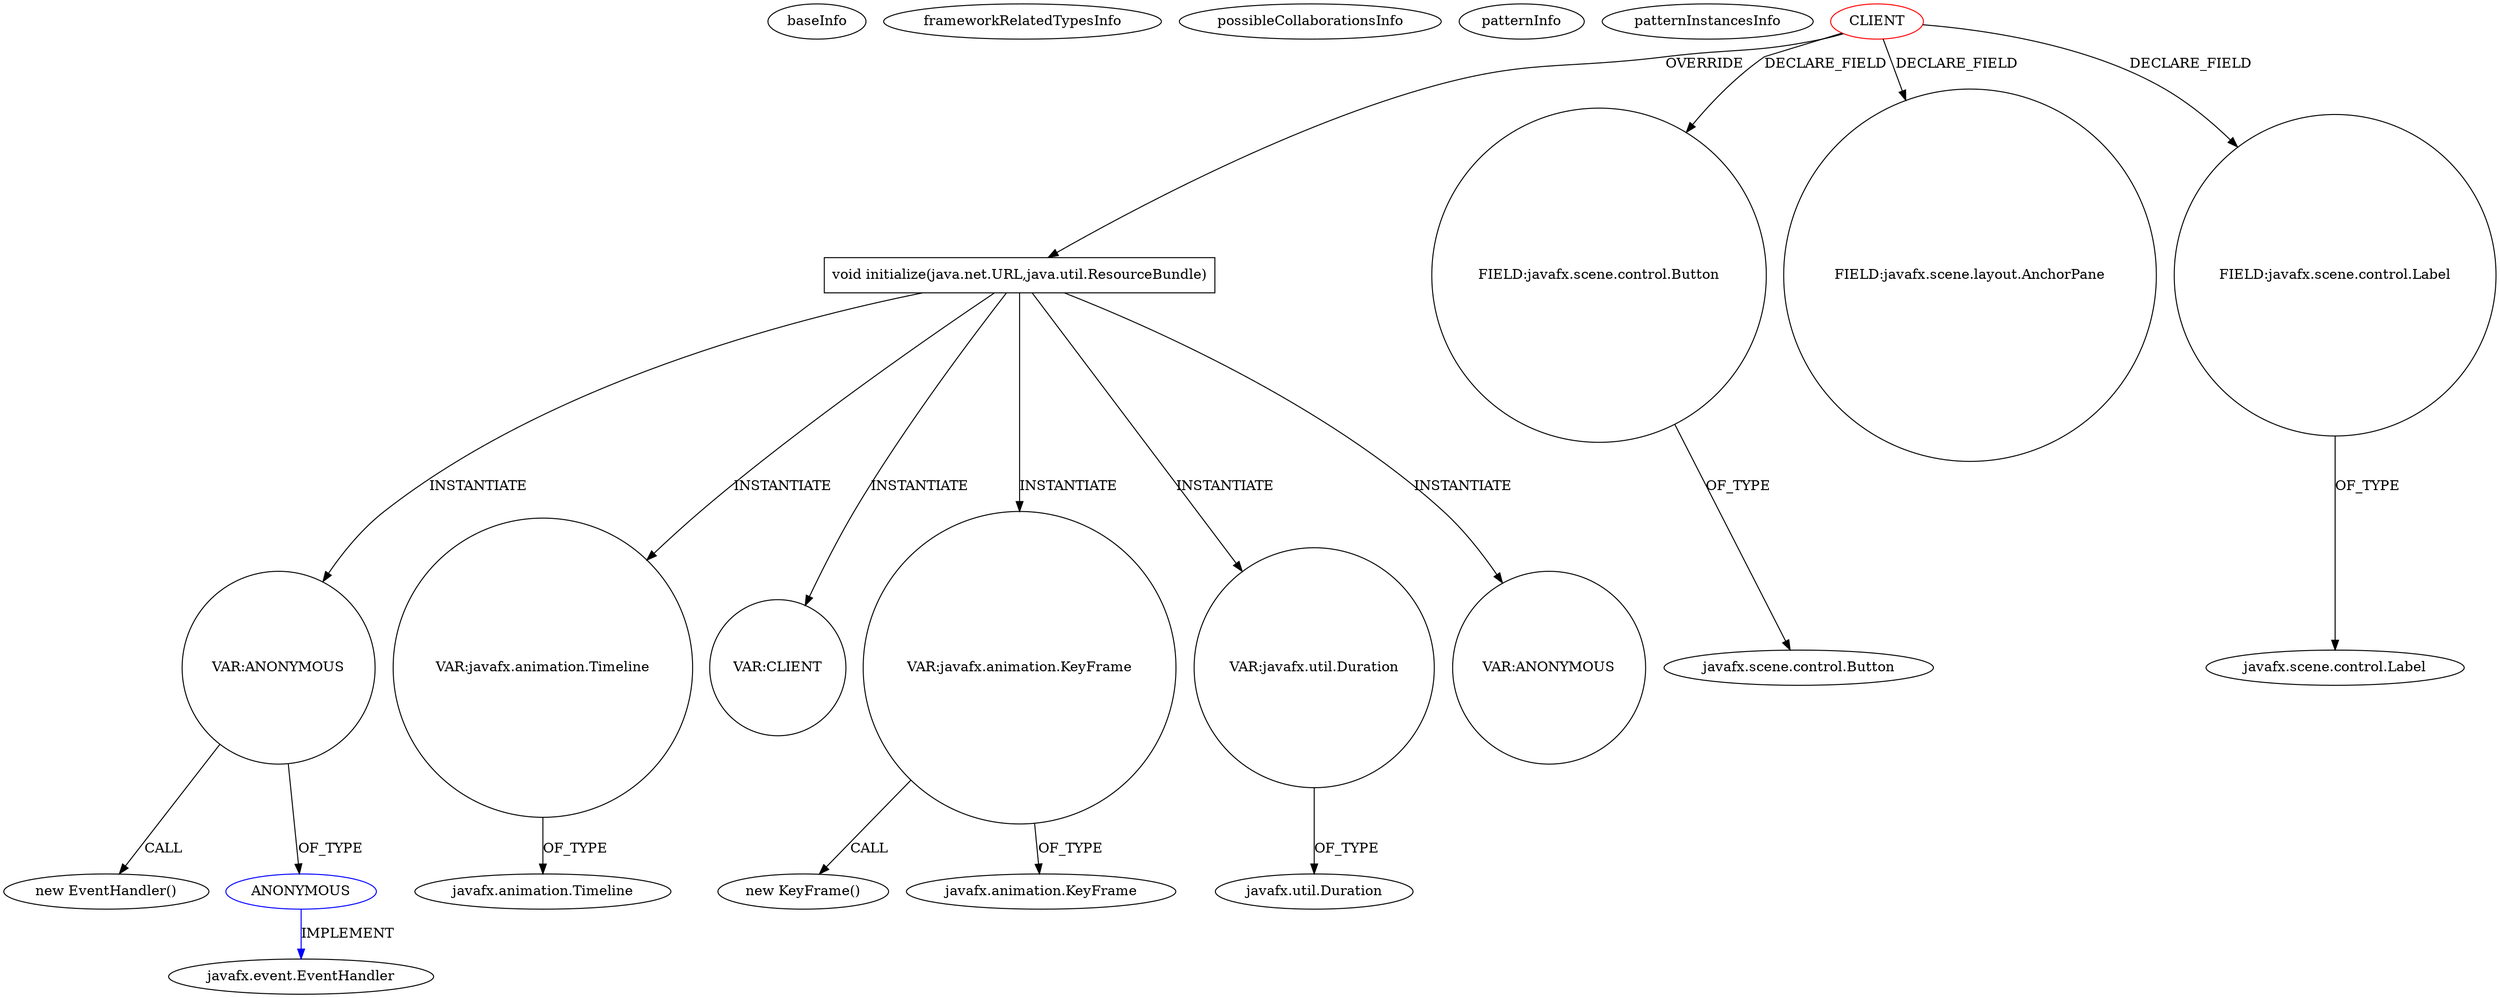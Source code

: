digraph {
baseInfo[graphId=20,category="pattern",isAnonymous=false,possibleRelation=false]
frameworkRelatedTypesInfo[]
possibleCollaborationsInfo[]
patternInfo[frequency=2.0,patternRootClient=0]
patternInstancesInfo[0="geyrix57-Proyecto_1_Bases~/geyrix57-Proyecto_1_Bases/Proyecto_1_Bases-master/src/Control/ControlLog.java~ControlLog~2710",1="tarunbod-SummonCommandCreator~/tarunbod-SummonCommandCreator/SummonCommandCreator-master/src/me/FirstWorldAnarchy/scc/application/FXMLDocumentController.java~FXMLDocumentController~4474"]
53[label="new EventHandler()",vertexType="CONSTRUCTOR_CALL",isFrameworkType=false]
54[label="VAR:ANONYMOUS",vertexType="VARIABLE_EXPRESION",isFrameworkType=false,shape=circle]
40[label="void initialize(java.net.URL,java.util.ResourceBundle)",vertexType="OVERRIDING_METHOD_DECLARATION",isFrameworkType=false,shape=box]
42[label="VAR:javafx.animation.Timeline",vertexType="VARIABLE_EXPRESION",isFrameworkType=false,shape=circle]
55[label="ANONYMOUS",vertexType="REFERENCE_ANONYMOUS_DECLARATION",isFrameworkType=false,color=blue]
0[label="CLIENT",vertexType="ROOT_CLIENT_CLASS_DECLARATION",isFrameworkType=false,color=red]
30[label="FIELD:javafx.scene.control.Button",vertexType="FIELD_DECLARATION",isFrameworkType=false,shape=circle]
309[label="VAR:CLIENT",vertexType="VARIABLE_EXPRESION",isFrameworkType=false,shape=circle]
48[label="VAR:javafx.animation.KeyFrame",vertexType="VARIABLE_EXPRESION",isFrameworkType=false,shape=circle]
47[label="new KeyFrame()",vertexType="CONSTRUCTOR_CALL",isFrameworkType=false]
56[label="javafx.event.EventHandler",vertexType="FRAMEWORK_INTERFACE_TYPE",isFrameworkType=false]
32[label="FIELD:javafx.scene.layout.AnchorPane",vertexType="FIELD_DECLARATION",isFrameworkType=false,shape=circle]
50[label="VAR:javafx.util.Duration",vertexType="VARIABLE_EXPRESION",isFrameworkType=false,shape=circle]
49[label="javafx.animation.KeyFrame",vertexType="FRAMEWORK_CLASS_TYPE",isFrameworkType=false]
28[label="FIELD:javafx.scene.control.Label",vertexType="FIELD_DECLARATION",isFrameworkType=false,shape=circle]
29[label="javafx.scene.control.Label",vertexType="FRAMEWORK_CLASS_TYPE",isFrameworkType=false]
21[label="javafx.scene.control.Button",vertexType="FRAMEWORK_CLASS_TYPE",isFrameworkType=false]
52[label="javafx.util.Duration",vertexType="FRAMEWORK_CLASS_TYPE",isFrameworkType=false]
39[label="javafx.animation.Timeline",vertexType="FRAMEWORK_CLASS_TYPE",isFrameworkType=false]
226[label="VAR:ANONYMOUS",vertexType="VARIABLE_EXPRESION",isFrameworkType=false,shape=circle]
54->53[label="CALL"]
40->48[label="INSTANTIATE"]
40->50[label="INSTANTIATE"]
54->55[label="OF_TYPE"]
40->226[label="INSTANTIATE"]
40->42[label="INSTANTIATE"]
55->56[label="IMPLEMENT",color=blue]
28->29[label="OF_TYPE"]
48->49[label="OF_TYPE"]
50->52[label="OF_TYPE"]
0->40[label="OVERRIDE"]
0->32[label="DECLARE_FIELD"]
40->54[label="INSTANTIATE"]
0->28[label="DECLARE_FIELD"]
48->47[label="CALL"]
30->21[label="OF_TYPE"]
0->30[label="DECLARE_FIELD"]
42->39[label="OF_TYPE"]
40->309[label="INSTANTIATE"]
}
